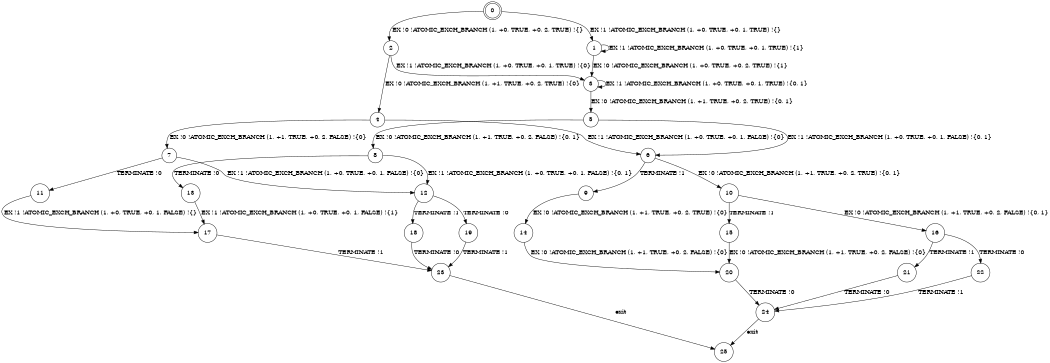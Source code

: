digraph BCG {
size = "7, 10.5";
center = TRUE;
node [shape = circle];
0 [peripheries = 2];
0 -> 1 [label = "EX !1 !ATOMIC_EXCH_BRANCH (1, +0, TRUE, +0, 1, TRUE) !{}"];
0 -> 2 [label = "EX !0 !ATOMIC_EXCH_BRANCH (1, +0, TRUE, +0, 2, TRUE) !{}"];
1 -> 3 [label = "EX !0 !ATOMIC_EXCH_BRANCH (1, +0, TRUE, +0, 2, TRUE) !{1}"];
1 -> 1 [label = "EX !1 !ATOMIC_EXCH_BRANCH (1, +0, TRUE, +0, 1, TRUE) !{1}"];
2 -> 3 [label = "EX !1 !ATOMIC_EXCH_BRANCH (1, +0, TRUE, +0, 1, TRUE) !{0}"];
2 -> 4 [label = "EX !0 !ATOMIC_EXCH_BRANCH (1, +1, TRUE, +0, 2, TRUE) !{0}"];
3 -> 3 [label = "EX !1 !ATOMIC_EXCH_BRANCH (1, +0, TRUE, +0, 1, TRUE) !{0, 1}"];
3 -> 5 [label = "EX !0 !ATOMIC_EXCH_BRANCH (1, +1, TRUE, +0, 2, TRUE) !{0, 1}"];
4 -> 6 [label = "EX !1 !ATOMIC_EXCH_BRANCH (1, +0, TRUE, +0, 1, FALSE) !{0}"];
4 -> 7 [label = "EX !0 !ATOMIC_EXCH_BRANCH (1, +1, TRUE, +0, 2, FALSE) !{0}"];
5 -> 6 [label = "EX !1 !ATOMIC_EXCH_BRANCH (1, +0, TRUE, +0, 1, FALSE) !{0, 1}"];
5 -> 8 [label = "EX !0 !ATOMIC_EXCH_BRANCH (1, +1, TRUE, +0, 2, FALSE) !{0, 1}"];
6 -> 9 [label = "TERMINATE !1"];
6 -> 10 [label = "EX !0 !ATOMIC_EXCH_BRANCH (1, +1, TRUE, +0, 2, TRUE) !{0, 1}"];
7 -> 11 [label = "TERMINATE !0"];
7 -> 12 [label = "EX !1 !ATOMIC_EXCH_BRANCH (1, +0, TRUE, +0, 1, FALSE) !{0}"];
8 -> 13 [label = "TERMINATE !0"];
8 -> 12 [label = "EX !1 !ATOMIC_EXCH_BRANCH (1, +0, TRUE, +0, 1, FALSE) !{0, 1}"];
9 -> 14 [label = "EX !0 !ATOMIC_EXCH_BRANCH (1, +1, TRUE, +0, 2, TRUE) !{0}"];
10 -> 15 [label = "TERMINATE !1"];
10 -> 16 [label = "EX !0 !ATOMIC_EXCH_BRANCH (1, +1, TRUE, +0, 2, FALSE) !{0, 1}"];
11 -> 17 [label = "EX !1 !ATOMIC_EXCH_BRANCH (1, +0, TRUE, +0, 1, FALSE) !{}"];
12 -> 18 [label = "TERMINATE !1"];
12 -> 19 [label = "TERMINATE !0"];
13 -> 17 [label = "EX !1 !ATOMIC_EXCH_BRANCH (1, +0, TRUE, +0, 1, FALSE) !{1}"];
14 -> 20 [label = "EX !0 !ATOMIC_EXCH_BRANCH (1, +1, TRUE, +0, 2, FALSE) !{0}"];
15 -> 20 [label = "EX !0 !ATOMIC_EXCH_BRANCH (1, +1, TRUE, +0, 2, FALSE) !{0}"];
16 -> 21 [label = "TERMINATE !1"];
16 -> 22 [label = "TERMINATE !0"];
17 -> 23 [label = "TERMINATE !1"];
18 -> 23 [label = "TERMINATE !0"];
19 -> 23 [label = "TERMINATE !1"];
20 -> 24 [label = "TERMINATE !0"];
21 -> 24 [label = "TERMINATE !0"];
22 -> 24 [label = "TERMINATE !1"];
23 -> 25 [label = "exit"];
24 -> 25 [label = "exit"];
}

